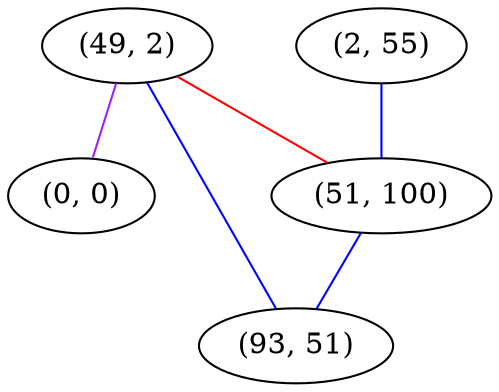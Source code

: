graph "" {
"(49, 2)";
"(2, 55)";
"(0, 0)";
"(51, 100)";
"(93, 51)";
"(49, 2)" -- "(0, 0)"  [color=purple, key=0, weight=4];
"(49, 2)" -- "(51, 100)"  [color=red, key=0, weight=1];
"(49, 2)" -- "(93, 51)"  [color=blue, key=0, weight=3];
"(2, 55)" -- "(51, 100)"  [color=blue, key=0, weight=3];
"(51, 100)" -- "(93, 51)"  [color=blue, key=0, weight=3];
}
